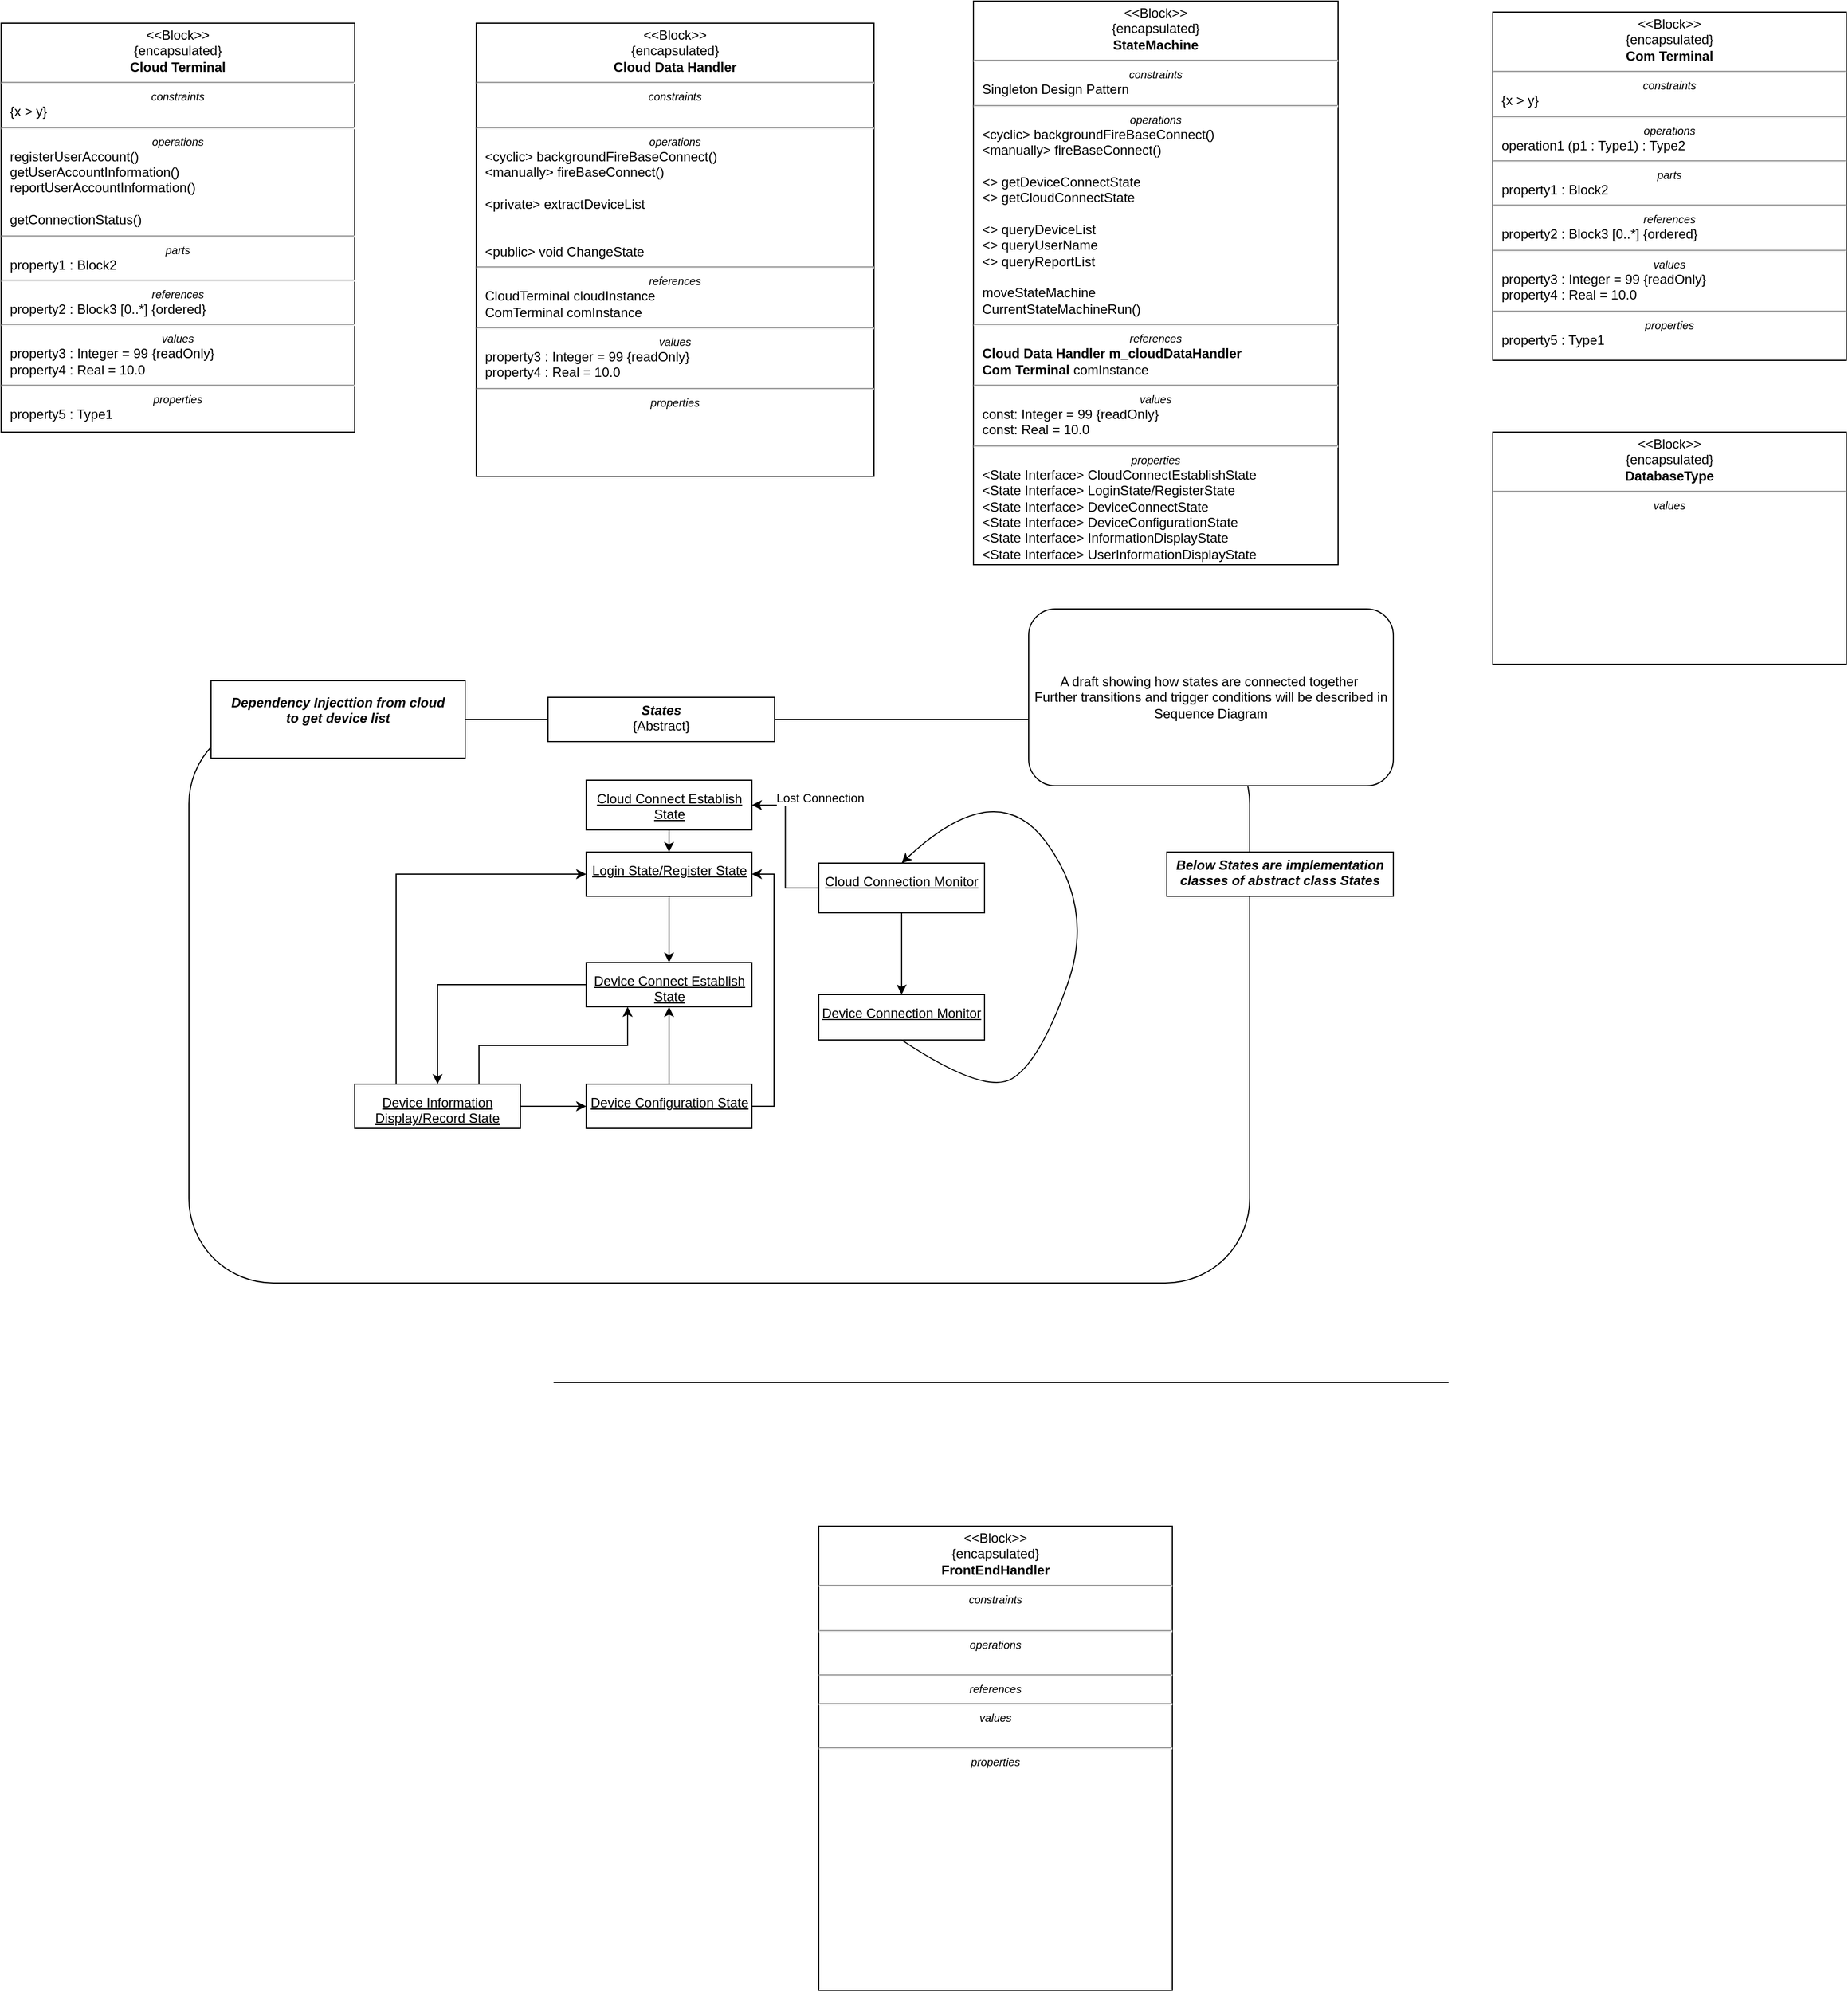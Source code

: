 <mxfile version="24.4.9" type="device">
  <diagram name="Page-1" id="929967ad-93f9-6ef4-fab6-5d389245f69c">
    <mxGraphModel dx="2755.5" dy="617" grid="1" gridSize="10" guides="1" tooltips="1" connect="1" arrows="1" fold="1" page="1" pageScale="1.5" pageWidth="1169" pageHeight="826" background="none" math="0" shadow="0">
      <root>
        <mxCell id="0" style=";html=1;" />
        <mxCell id="1" style=";html=1;" parent="0" />
        <mxCell id="WWyOET2cAqLufUmVulRi-1" value="&lt;p style=&quot;margin:0px;margin-top:4px;text-align:center;&quot;&gt;&amp;lt;&amp;lt;Block&amp;gt;&amp;gt;&lt;br&gt;{encapsulated}&lt;br&gt;&lt;b&gt;StateMachine&lt;/b&gt;&lt;/p&gt;&lt;hr&gt;&lt;p style=&quot;font-size:10px;margin:0px;text-align:center;&quot;&gt;&lt;i&gt;constraints&lt;/i&gt;&lt;/p&gt;&lt;p style=&quot;margin:0px;margin-left:8px;text-align:left;&quot;&gt;Singleton Design Pattern&lt;br&gt;&lt;/p&gt;&lt;hr&gt;&lt;p style=&quot;font-size:10px;margin:0px;text-align:center;&quot;&gt;&lt;i&gt;operations&lt;/i&gt;&lt;/p&gt;&lt;p style=&quot;margin:0px;margin-left:8px;text-align:left;&quot;&gt;&amp;lt;cyclic&amp;gt; backgroundFireBaseConnect()&lt;/p&gt;&lt;p style=&quot;margin:0px;margin-left:8px;text-align:left;&quot;&gt;&amp;lt;manually&amp;gt; fireBaseConnect()&lt;/p&gt;&lt;p style=&quot;margin:0px;margin-left:8px;text-align:left;&quot;&gt;&lt;br&gt;&lt;/p&gt;&lt;p style=&quot;margin:0px;margin-left:8px;text-align:left;&quot;&gt;&amp;lt;&amp;gt; getDeviceConnectState&lt;/p&gt;&lt;p style=&quot;margin:0px;margin-left:8px;text-align:left;&quot;&gt;&amp;lt;&amp;gt; getCloudConnectState&lt;/p&gt;&lt;p style=&quot;margin:0px;margin-left:8px;text-align:left;&quot;&gt;&lt;br&gt;&lt;/p&gt;&lt;p style=&quot;margin: 0px 0px 0px 8px;&quot;&gt;&amp;lt;&amp;gt; queryDeviceList&amp;nbsp;&lt;/p&gt;&lt;p style=&quot;margin: 0px 0px 0px 8px;&quot;&gt;&amp;lt;&amp;gt; queryUserName&amp;nbsp;&lt;/p&gt;&lt;p style=&quot;margin: 0px 0px 0px 8px;&quot;&gt;&amp;lt;&amp;gt; queryReportList&lt;/p&gt;&lt;p style=&quot;margin: 0px 0px 0px 8px;&quot;&gt;&lt;br&gt;&lt;/p&gt;&lt;p style=&quot;margin:0px;margin-left:8px;text-align:left;&quot;&gt;&lt;span style=&quot;background-color: initial;&quot;&gt;moveStateMachine&lt;/span&gt;&lt;br&gt;&lt;/p&gt;&lt;p style=&quot;margin:0px;margin-left:8px;text-align:left;&quot;&gt;&lt;span style=&quot;background-color: initial;&quot;&gt;CurrentS&lt;/span&gt;tateMachineRun()&lt;/p&gt;&lt;hr&gt;&lt;p style=&quot;font-size:10px;margin:0px;text-align:center;&quot;&gt;&lt;/p&gt;&lt;p style=&quot;font-size:10px;margin:0px;text-align:center;&quot;&gt;&lt;i&gt;references&lt;/i&gt;&lt;/p&gt;&lt;p style=&quot;margin:0px;margin-left:8px;text-align:left;&quot;&gt;&lt;b style=&quot;background-color: initial; text-align: center;&quot;&gt;Cloud Data Handler m_cloudDataHandler&lt;/b&gt;&lt;/p&gt;&lt;p style=&quot;margin: 0px 0px 0px 8px;&quot;&gt;&lt;span style=&quot;background-color: initial;&quot;&gt;&lt;b&gt;Com Terminal &lt;/b&gt;comInstance&lt;/span&gt;&lt;br&gt;&lt;/p&gt;&lt;hr&gt;&lt;p style=&quot;font-size:10px;margin:0px;text-align:center;&quot;&gt;&lt;i&gt;values&lt;/i&gt;&lt;/p&gt;&lt;p style=&quot;margin:0px;margin-left:8px;text-align:left;&quot;&gt;const: Integer = 99 {readOnly}&lt;br&gt;const: Real = 10.0&lt;/p&gt;&lt;hr&gt;&lt;p style=&quot;font-size:10px;margin:0px;text-align:center;&quot;&gt;&lt;i&gt;properties&lt;/i&gt;&lt;/p&gt;&lt;p style=&quot;margin: 0px 0px 0px 8px;&quot;&gt;&amp;lt;State Interface&amp;gt; CloudConnectEstablishState&amp;nbsp;&lt;/p&gt;&lt;p style=&quot;margin: 0px 0px 0px 8px;&quot;&gt;&amp;lt;State Interface&amp;gt; LoginState/RegisterState&amp;nbsp;&lt;/p&gt;&lt;p style=&quot;margin: 0px 0px 0px 8px;&quot;&gt;&amp;lt;State Interface&amp;gt; DeviceConnectState&lt;/p&gt;&lt;p style=&quot;margin: 0px 0px 0px 8px;&quot;&gt;&amp;lt;State Interface&amp;gt; DeviceConfigurationState&lt;/p&gt;&lt;p style=&quot;margin: 0px 0px 0px 8px;&quot;&gt;&amp;lt;State Interface&amp;gt; InformationDisplayState&amp;nbsp;&lt;/p&gt;&lt;p style=&quot;margin: 0px 0px 0px 8px;&quot;&gt;&amp;lt;State Interface&amp;gt; UserInformationDisplayState&lt;/p&gt;" style="shape=rect;html=1;overflow=fill;verticalAlign=top;align=left;whiteSpace=wrap;" parent="1" vertex="1">
          <mxGeometry x="490" y="350" width="330" height="510" as="geometry" />
        </mxCell>
        <mxCell id="WWyOET2cAqLufUmVulRi-11" value="&lt;p style=&quot;margin:0px;margin-top:4px;text-align:center;&quot;&gt;&amp;lt;&amp;lt;Block&amp;gt;&amp;gt;&lt;br&gt;{encapsulated}&lt;br&gt;&lt;b&gt;Com Terminal&lt;/b&gt;&lt;/p&gt;&lt;hr&gt;&lt;p style=&quot;font-size:10px;margin:0px;text-align:center;&quot;&gt;&lt;i&gt;constraints&lt;/i&gt;&lt;/p&gt;&lt;p style=&quot;margin:0px;margin-left:8px;text-align:left;&quot;&gt;{x &amp;gt; y}&lt;/p&gt;&lt;hr&gt;&lt;p style=&quot;font-size:10px;margin:0px;text-align:center;&quot;&gt;&lt;i&gt;operations&lt;/i&gt;&lt;/p&gt;&lt;p style=&quot;margin:0px;margin-left:8px;text-align:left;&quot;&gt;operation1 (p1 : Type1) : Type2&lt;/p&gt;&lt;hr&gt;&lt;p style=&quot;font-size:10px;margin:0px;text-align:center;&quot;&gt;&lt;i&gt;parts&lt;/i&gt;&lt;/p&gt;&lt;p style=&quot;margin:0px;margin-left:8px;text-align:left;&quot;&gt;property1 : Block2&lt;/p&gt;&lt;hr&gt;&lt;p style=&quot;font-size:10px;margin:0px;text-align:center;&quot;&gt;&lt;i&gt;references&lt;/i&gt;&lt;/p&gt;&lt;p style=&quot;margin:0px;margin-left:8px;text-align:left;&quot;&gt;property2 : Block3 [0..*] {ordered}&lt;/p&gt;&lt;hr&gt;&lt;p style=&quot;font-size:10px;margin:0px;text-align:center;&quot;&gt;&lt;i&gt;values&lt;/i&gt;&lt;/p&gt;&lt;p style=&quot;margin:0px;margin-left:8px;text-align:left;&quot;&gt;property3 : Integer = 99 {readOnly}&lt;br&gt;property4 : Real = 10.0&lt;/p&gt;&lt;hr&gt;&lt;p style=&quot;font-size:10px;margin:0px;text-align:center;&quot;&gt;&lt;i&gt;properties&lt;/i&gt;&lt;/p&gt;&lt;p style=&quot;margin:0px;margin-left:8px;text-align:left;&quot;&gt;property5 : Type1&lt;/p&gt;" style="shape=rect;html=1;overflow=fill;verticalAlign=top;align=left;whiteSpace=wrap;" parent="1" vertex="1">
          <mxGeometry x="960" y="360" width="320" height="315" as="geometry" />
        </mxCell>
        <mxCell id="WWyOET2cAqLufUmVulRi-12" value="&lt;p style=&quot;margin:0px;margin-top:4px;text-align:center;&quot;&gt;&amp;lt;&amp;lt;Block&amp;gt;&amp;gt;&lt;br&gt;{encapsulated}&lt;br&gt;&lt;b&gt;Cloud Terminal&lt;/b&gt;&lt;/p&gt;&lt;hr&gt;&lt;p style=&quot;font-size:10px;margin:0px;text-align:center;&quot;&gt;&lt;i&gt;constraints&lt;/i&gt;&lt;/p&gt;&lt;p style=&quot;margin:0px;margin-left:8px;text-align:left;&quot;&gt;{x &amp;gt; y}&lt;/p&gt;&lt;hr&gt;&lt;p style=&quot;font-size:10px;margin:0px;text-align:center;&quot;&gt;&lt;i&gt;operations&lt;/i&gt;&lt;/p&gt;&lt;p style=&quot;margin: 0px 0px 0px 8px;&quot;&gt;registerUserAccount()&lt;/p&gt;&lt;p style=&quot;margin: 0px 0px 0px 8px;&quot;&gt;getUserAccountInformation()&lt;/p&gt;&lt;p style=&quot;margin: 0px 0px 0px 8px;&quot;&gt;reportUserAccountInformation()&lt;/p&gt;&lt;p style=&quot;margin: 0px 0px 0px 8px;&quot;&gt;&lt;br&gt;&lt;/p&gt;&lt;p style=&quot;margin: 0px 0px 0px 8px;&quot;&gt;getConnectionStatus()&lt;/p&gt;&lt;hr&gt;&lt;p style=&quot;font-size:10px;margin:0px;text-align:center;&quot;&gt;&lt;i&gt;parts&lt;/i&gt;&lt;/p&gt;&lt;p style=&quot;margin:0px;margin-left:8px;text-align:left;&quot;&gt;property1 : Block2&lt;/p&gt;&lt;hr&gt;&lt;p style=&quot;font-size:10px;margin:0px;text-align:center;&quot;&gt;&lt;i&gt;references&lt;/i&gt;&lt;/p&gt;&lt;p style=&quot;margin:0px;margin-left:8px;text-align:left;&quot;&gt;property2 : Block3 [0..*] {ordered}&lt;/p&gt;&lt;hr&gt;&lt;p style=&quot;font-size:10px;margin:0px;text-align:center;&quot;&gt;&lt;i&gt;values&lt;/i&gt;&lt;/p&gt;&lt;p style=&quot;margin:0px;margin-left:8px;text-align:left;&quot;&gt;property3 : Integer = 99 {readOnly}&lt;br&gt;property4 : Real = 10.0&lt;/p&gt;&lt;hr&gt;&lt;p style=&quot;font-size:10px;margin:0px;text-align:center;&quot;&gt;&lt;i&gt;properties&lt;/i&gt;&lt;/p&gt;&lt;p style=&quot;margin:0px;margin-left:8px;text-align:left;&quot;&gt;property5 : Type1&lt;/p&gt;" style="shape=rect;html=1;overflow=fill;verticalAlign=top;align=left;whiteSpace=wrap;" parent="1" vertex="1">
          <mxGeometry x="-390" y="370" width="320" height="370" as="geometry" />
        </mxCell>
        <mxCell id="WWyOET2cAqLufUmVulRi-14" value="&lt;p style=&quot;margin:0px;margin-top:4px;text-align:center;&quot;&gt;&amp;lt;&amp;lt;Block&amp;gt;&amp;gt;&lt;br&gt;{encapsulated}&lt;br&gt;&lt;b&gt;Cloud Data Handler&lt;/b&gt;&lt;/p&gt;&lt;hr&gt;&lt;p style=&quot;font-size:10px;margin:0px;text-align:center;&quot;&gt;&lt;i&gt;constraints&lt;/i&gt;&lt;/p&gt;&lt;p style=&quot;margin:0px;margin-left:8px;text-align:left;&quot;&gt;&lt;br&gt;&lt;/p&gt;&lt;hr&gt;&lt;p style=&quot;font-size:10px;margin:0px;text-align:center;&quot;&gt;&lt;i&gt;operations&lt;/i&gt;&lt;/p&gt;&lt;p style=&quot;margin:0px;margin-left:8px;text-align:left;&quot;&gt;&amp;lt;cyclic&amp;gt; backgroundFireBaseConnect()&lt;/p&gt;&lt;p style=&quot;margin:0px;margin-left:8px;text-align:left;&quot;&gt;&amp;lt;manually&amp;gt; fireBaseConnect()&lt;/p&gt;&lt;p style=&quot;margin:0px;margin-left:8px;text-align:left;&quot;&gt;&lt;br&gt;&lt;/p&gt;&lt;p style=&quot;margin:0px;margin-left:8px;text-align:left;&quot;&gt;&amp;lt;private&amp;gt; extractDeviceList&lt;/p&gt;&lt;p style=&quot;margin:0px;margin-left:8px;text-align:left;&quot;&gt;&lt;br&gt;&lt;/p&gt;&lt;p style=&quot;margin:0px;margin-left:8px;text-align:left;&quot;&gt;&lt;br&gt;&lt;/p&gt;&lt;p style=&quot;margin:0px;margin-left:8px;text-align:left;&quot;&gt;&amp;lt;public&amp;gt; void ChangeState&amp;nbsp;&lt;/p&gt;&lt;hr&gt;&lt;p style=&quot;font-size:10px;margin:0px;text-align:center;&quot;&gt;&lt;i&gt;references&lt;/i&gt;&lt;/p&gt;&lt;p style=&quot;margin:0px;margin-left:8px;text-align:left;&quot;&gt;CloudTerminal cloudInstance&lt;/p&gt;&lt;p style=&quot;margin:0px;margin-left:8px;text-align:left;&quot;&gt;ComTerminal comInstance&lt;/p&gt;&lt;hr&gt;&lt;p style=&quot;font-size:10px;margin:0px;text-align:center;&quot;&gt;&lt;i&gt;values&lt;/i&gt;&lt;/p&gt;&lt;p style=&quot;margin:0px;margin-left:8px;text-align:left;&quot;&gt;property3 : Integer = 99 {readOnly}&lt;br&gt;property4 : Real = 10.0&lt;/p&gt;&lt;hr&gt;&lt;p style=&quot;font-size:10px;margin:0px;text-align:center;&quot;&gt;&lt;i&gt;properties&lt;/i&gt;&lt;/p&gt;&lt;p style=&quot;font-size:10px;margin:0px;text-align:center;&quot;&gt;&lt;i&gt;&lt;br&gt;&lt;/i&gt;&lt;/p&gt;&lt;p style=&quot;margin: 0px 0px 0px 8px;&quot;&gt;&lt;br&gt;&lt;/p&gt;" style="shape=rect;html=1;overflow=fill;verticalAlign=top;align=left;whiteSpace=wrap;" parent="1" vertex="1">
          <mxGeometry x="40" y="370" width="360" height="410" as="geometry" />
        </mxCell>
        <mxCell id="WWyOET2cAqLufUmVulRi-17" value="&lt;p style=&quot;margin:0px;margin-top:4px;text-align:center;&quot;&gt;&amp;lt;&amp;lt;Block&amp;gt;&amp;gt;&lt;br&gt;{encapsulated}&lt;br&gt;&lt;b&gt;DatabaseType&lt;/b&gt;&lt;/p&gt;&lt;hr&gt;&lt;p style=&quot;font-size:10px;margin:0px;text-align:center;&quot;&gt;&lt;/p&gt;&lt;p style=&quot;font-size:10px;margin:0px;text-align:center;&quot;&gt;&lt;/p&gt;&lt;p style=&quot;font-size:10px;margin:0px;text-align:center;&quot;&gt;&lt;i&gt;values&lt;/i&gt;&lt;/p&gt;&lt;p style=&quot;margin:0px;margin-left:8px;text-align:left;&quot;&gt;&lt;br&gt;&lt;br&gt;&lt;/p&gt;" style="shape=rect;html=1;overflow=fill;verticalAlign=top;align=left;whiteSpace=wrap;" parent="1" vertex="1">
          <mxGeometry x="960" y="740" width="320" height="210" as="geometry" />
        </mxCell>
        <mxCell id="cf7ItWudpqYo1V44HqXC-1" value="" style="endArrow=none;html=1;rounded=0;" parent="1" edge="1">
          <mxGeometry width="50" height="50" relative="1" as="geometry">
            <mxPoint x="110" y="1600" as="sourcePoint" />
            <mxPoint x="920" y="1600" as="targetPoint" />
          </mxGeometry>
        </mxCell>
        <mxCell id="cf7ItWudpqYo1V44HqXC-2" value="&lt;p style=&quot;margin:0px;margin-top:4px;text-align:center;&quot;&gt;&amp;lt;&amp;lt;Block&amp;gt;&amp;gt;&lt;br&gt;{encapsulated}&lt;br&gt;&lt;b&gt;FrontEndHandler&lt;/b&gt;&lt;/p&gt;&lt;hr&gt;&lt;p style=&quot;font-size:10px;margin:0px;text-align:center;&quot;&gt;&lt;i&gt;constraints&lt;/i&gt;&lt;/p&gt;&lt;p style=&quot;margin:0px;margin-left:8px;text-align:left;&quot;&gt;&lt;br&gt;&lt;/p&gt;&lt;hr&gt;&lt;p style=&quot;font-size:10px;margin:0px;text-align:center;&quot;&gt;&lt;i&gt;operations&lt;/i&gt;&lt;/p&gt;&lt;p style=&quot;margin:0px;margin-left:8px;text-align:left;&quot;&gt;&lt;br&gt;&lt;/p&gt;&lt;hr&gt;&lt;p style=&quot;font-size:10px;margin:0px;text-align:center;&quot;&gt;&lt;/p&gt;&lt;p style=&quot;font-size:10px;margin:0px;text-align:center;&quot;&gt;&lt;i&gt;references&lt;br&gt;&lt;/i&gt;&lt;/p&gt;&lt;hr&gt;&lt;p style=&quot;font-size:10px;margin:0px;text-align:center;&quot;&gt;&lt;i&gt;values&lt;/i&gt;&lt;/p&gt;&lt;p style=&quot;margin:0px;margin-left:8px;text-align:left;&quot;&gt;&lt;br&gt;&lt;/p&gt;&lt;hr&gt;&lt;p style=&quot;font-size:10px;margin:0px;text-align:center;&quot;&gt;&lt;i&gt;properties&lt;/i&gt;&lt;/p&gt;&lt;p style=&quot;margin:0px;margin-left:8px;text-align:left;&quot;&gt;&lt;br&gt;&lt;/p&gt;" style="shape=rect;html=1;overflow=fill;verticalAlign=top;align=left;whiteSpace=wrap;" parent="1" vertex="1">
          <mxGeometry x="350" y="1730" width="320" height="420" as="geometry" />
        </mxCell>
        <mxCell id="d9eAAoZPg5ZRDzyOPnz4-4" style="edgeStyle=orthogonalEdgeStyle;rounded=0;orthogonalLoop=1;jettySize=auto;html=1;exitX=0.5;exitY=1;exitDx=0;exitDy=0;" parent="1" source="WWyOET2cAqLufUmVulRi-17" target="WWyOET2cAqLufUmVulRi-17" edge="1">
          <mxGeometry relative="1" as="geometry" />
        </mxCell>
        <mxCell id="d9eAAoZPg5ZRDzyOPnz4-25" value="" style="group" parent="1" vertex="1" connectable="0">
          <mxGeometry x="-220" y="900" width="1090" height="610" as="geometry" />
        </mxCell>
        <mxCell id="d9eAAoZPg5ZRDzyOPnz4-9" value="Text" style="text;html=1;align=center;verticalAlign=middle;whiteSpace=wrap;rounded=0;" parent="d9eAAoZPg5ZRDzyOPnz4-25" vertex="1">
          <mxGeometry x="440" y="200" width="60" height="30" as="geometry" />
        </mxCell>
        <mxCell id="d9eAAoZPg5ZRDzyOPnz4-5" value="" style="rounded=1;whiteSpace=wrap;html=1;" parent="d9eAAoZPg5ZRDzyOPnz4-25" vertex="1">
          <mxGeometry y="100" width="960" height="510" as="geometry" />
        </mxCell>
        <mxCell id="WWyOET2cAqLufUmVulRi-2" value="&lt;p style=&quot;margin:5px;&quot;&gt;&lt;b&gt;&lt;i&gt;States&lt;/i&gt;&lt;/b&gt;&lt;br&gt;{Abstract}&lt;/p&gt;" style="shape=rect;html=1;overflow=fill;whiteSpace=wrap;align=center;" parent="d9eAAoZPg5ZRDzyOPnz4-25" vertex="1">
          <mxGeometry x="325" y="80" width="205" height="40" as="geometry" />
        </mxCell>
        <mxCell id="WWyOET2cAqLufUmVulRi-18" style="edgeStyle=orthogonalEdgeStyle;rounded=0;orthogonalLoop=1;jettySize=auto;html=1;exitX=0.5;exitY=1;exitDx=0;exitDy=0;" parent="d9eAAoZPg5ZRDzyOPnz4-25" source="WWyOET2cAqLufUmVulRi-2" target="WWyOET2cAqLufUmVulRi-2" edge="1">
          <mxGeometry relative="1" as="geometry" />
        </mxCell>
        <mxCell id="WWyOET2cAqLufUmVulRi-3" value="&lt;p style=&quot;margin:0px;margin-top:10px;text-align:center;text-decoration:underline;&quot;&gt;Login State/Register State&lt;/p&gt;" style="shape=rect;html=1;overflow=fill;whiteSpace=wrap;" parent="d9eAAoZPg5ZRDzyOPnz4-25" vertex="1">
          <mxGeometry x="359.5" y="220" width="150" height="40" as="geometry" />
        </mxCell>
        <mxCell id="WWyOET2cAqLufUmVulRi-4" value="&lt;p style=&quot;margin:13px;&quot;&gt;&lt;b&gt;&lt;i&gt;Dependency Injecttion from cloud to get device list&lt;/i&gt;&lt;/b&gt;&lt;/p&gt;" style="shape=rect;html=1;overflow=fill;whiteSpace=wrap;align=center;" parent="d9eAAoZPg5ZRDzyOPnz4-25" vertex="1">
          <mxGeometry x="20" y="65" width="230" height="70" as="geometry" />
        </mxCell>
        <mxCell id="d9eAAoZPg5ZRDzyOPnz4-12" value="" style="edgeStyle=orthogonalEdgeStyle;rounded=0;orthogonalLoop=1;jettySize=auto;html=1;" parent="d9eAAoZPg5ZRDzyOPnz4-25" source="WWyOET2cAqLufUmVulRi-8" target="WWyOET2cAqLufUmVulRi-6" edge="1">
          <mxGeometry relative="1" as="geometry" />
        </mxCell>
        <mxCell id="WWyOET2cAqLufUmVulRi-8" value="&lt;p style=&quot;margin:0px;margin-top:10px;text-align:center;text-decoration:underline;&quot;&gt;Device Connect Establish State&lt;/p&gt;" style="shape=rect;html=1;overflow=fill;whiteSpace=wrap;" parent="d9eAAoZPg5ZRDzyOPnz4-25" vertex="1">
          <mxGeometry x="359.5" y="320" width="150" height="40" as="geometry" />
        </mxCell>
        <mxCell id="d9eAAoZPg5ZRDzyOPnz4-13" value="" style="edgeStyle=orthogonalEdgeStyle;rounded=0;orthogonalLoop=1;jettySize=auto;html=1;" parent="d9eAAoZPg5ZRDzyOPnz4-25" source="WWyOET2cAqLufUmVulRi-6" target="WWyOET2cAqLufUmVulRi-7" edge="1">
          <mxGeometry relative="1" as="geometry" />
        </mxCell>
        <mxCell id="d9eAAoZPg5ZRDzyOPnz4-14" style="edgeStyle=orthogonalEdgeStyle;rounded=0;orthogonalLoop=1;jettySize=auto;html=1;exitX=0.75;exitY=0;exitDx=0;exitDy=0;entryX=0.25;entryY=1;entryDx=0;entryDy=0;" parent="d9eAAoZPg5ZRDzyOPnz4-25" source="WWyOET2cAqLufUmVulRi-6" target="WWyOET2cAqLufUmVulRi-8" edge="1">
          <mxGeometry relative="1" as="geometry" />
        </mxCell>
        <mxCell id="d9eAAoZPg5ZRDzyOPnz4-28" style="edgeStyle=orthogonalEdgeStyle;rounded=0;orthogonalLoop=1;jettySize=auto;html=1;exitX=0.25;exitY=0;exitDx=0;exitDy=0;entryX=0;entryY=0.5;entryDx=0;entryDy=0;" parent="d9eAAoZPg5ZRDzyOPnz4-25" source="WWyOET2cAqLufUmVulRi-6" target="WWyOET2cAqLufUmVulRi-3" edge="1">
          <mxGeometry relative="1" as="geometry" />
        </mxCell>
        <mxCell id="WWyOET2cAqLufUmVulRi-6" value="&lt;p style=&quot;margin:0px;margin-top:10px;text-align:center;text-decoration:underline;&quot;&gt;Device Information Display/Record State&lt;/p&gt;" style="shape=rect;html=1;overflow=fill;whiteSpace=wrap;" parent="d9eAAoZPg5ZRDzyOPnz4-25" vertex="1">
          <mxGeometry x="150" y="430" width="150" height="40" as="geometry" />
        </mxCell>
        <mxCell id="d9eAAoZPg5ZRDzyOPnz4-16" value="" style="edgeStyle=orthogonalEdgeStyle;rounded=0;orthogonalLoop=1;jettySize=auto;html=1;" parent="d9eAAoZPg5ZRDzyOPnz4-25" source="WWyOET2cAqLufUmVulRi-7" target="WWyOET2cAqLufUmVulRi-8" edge="1">
          <mxGeometry relative="1" as="geometry" />
        </mxCell>
        <mxCell id="d9eAAoZPg5ZRDzyOPnz4-29" style="edgeStyle=orthogonalEdgeStyle;rounded=0;orthogonalLoop=1;jettySize=auto;html=1;exitX=1;exitY=0.5;exitDx=0;exitDy=0;entryX=1;entryY=0.5;entryDx=0;entryDy=0;" parent="d9eAAoZPg5ZRDzyOPnz4-25" source="WWyOET2cAqLufUmVulRi-7" target="WWyOET2cAqLufUmVulRi-3" edge="1">
          <mxGeometry relative="1" as="geometry" />
        </mxCell>
        <mxCell id="WWyOET2cAqLufUmVulRi-7" value="&lt;p style=&quot;margin:0px;margin-top:10px;text-align:center;text-decoration:underline;&quot;&gt;Device Configuration State&lt;/p&gt;&lt;p style=&quot;margin:0px;margin-top:10px;text-align:center;text-decoration:underline;&quot;&gt;&lt;br&gt;&lt;/p&gt;" style="shape=rect;html=1;overflow=fill;whiteSpace=wrap;" parent="d9eAAoZPg5ZRDzyOPnz4-25" vertex="1">
          <mxGeometry x="359.5" y="430" width="150" height="40" as="geometry" />
        </mxCell>
        <mxCell id="d9eAAoZPg5ZRDzyOPnz4-17" value="" style="edgeStyle=orthogonalEdgeStyle;rounded=0;orthogonalLoop=1;jettySize=auto;html=1;" parent="d9eAAoZPg5ZRDzyOPnz4-25" source="WWyOET2cAqLufUmVulRi-10" target="WWyOET2cAqLufUmVulRi-3" edge="1">
          <mxGeometry relative="1" as="geometry" />
        </mxCell>
        <mxCell id="WWyOET2cAqLufUmVulRi-10" value="&lt;p style=&quot;margin:0px;margin-top:10px;text-align:center;text-decoration:underline;&quot;&gt;Cloud Connect Establish State&lt;/p&gt;" style="shape=rect;html=1;overflow=fill;whiteSpace=wrap;" parent="d9eAAoZPg5ZRDzyOPnz4-25" vertex="1">
          <mxGeometry x="359.5" y="155" width="150" height="45" as="geometry" />
        </mxCell>
        <mxCell id="d9eAAoZPg5ZRDzyOPnz4-10" value="" style="endArrow=classic;html=1;rounded=0;entryX=0.5;entryY=0;entryDx=0;entryDy=0;exitX=0.5;exitY=1;exitDx=0;exitDy=0;" parent="d9eAAoZPg5ZRDzyOPnz4-25" source="WWyOET2cAqLufUmVulRi-3" target="WWyOET2cAqLufUmVulRi-8" edge="1">
          <mxGeometry width="50" height="50" relative="1" as="geometry">
            <mxPoint x="450" y="240" as="sourcePoint" />
            <mxPoint x="500" y="190" as="targetPoint" />
          </mxGeometry>
        </mxCell>
        <mxCell id="d9eAAoZPg5ZRDzyOPnz4-21" value="" style="edgeStyle=orthogonalEdgeStyle;rounded=0;orthogonalLoop=1;jettySize=auto;html=1;" parent="d9eAAoZPg5ZRDzyOPnz4-25" source="d9eAAoZPg5ZRDzyOPnz4-18" target="d9eAAoZPg5ZRDzyOPnz4-19" edge="1">
          <mxGeometry relative="1" as="geometry" />
        </mxCell>
        <mxCell id="d9eAAoZPg5ZRDzyOPnz4-27" style="edgeStyle=orthogonalEdgeStyle;rounded=0;orthogonalLoop=1;jettySize=auto;html=1;exitX=0;exitY=0.5;exitDx=0;exitDy=0;entryX=1;entryY=0.5;entryDx=0;entryDy=0;" parent="d9eAAoZPg5ZRDzyOPnz4-25" source="d9eAAoZPg5ZRDzyOPnz4-18" target="WWyOET2cAqLufUmVulRi-10" edge="1">
          <mxGeometry relative="1" as="geometry" />
        </mxCell>
        <mxCell id="d9eAAoZPg5ZRDzyOPnz4-18" value="&lt;p style=&quot;margin:0px;margin-top:10px;text-align:center;text-decoration:underline;&quot;&gt;Cloud Connection Monitor&lt;/p&gt;" style="shape=rect;html=1;overflow=fill;whiteSpace=wrap;" parent="d9eAAoZPg5ZRDzyOPnz4-25" vertex="1">
          <mxGeometry x="570" y="230" width="150" height="45" as="geometry" />
        </mxCell>
        <mxCell id="d9eAAoZPg5ZRDzyOPnz4-19" value="&lt;p style=&quot;margin:0px;margin-top:10px;text-align:center;text-decoration:underline;&quot;&gt;Device Connection Monitor&lt;/p&gt;" style="shape=rect;html=1;overflow=fill;whiteSpace=wrap;" parent="d9eAAoZPg5ZRDzyOPnz4-25" vertex="1">
          <mxGeometry x="570" y="349" width="150" height="41" as="geometry" />
        </mxCell>
        <mxCell id="d9eAAoZPg5ZRDzyOPnz4-8" value="A draft showing how states are connected together&amp;nbsp;&lt;div&gt;Further transitions and trigger conditions will be described in Sequence Diagram&lt;/div&gt;" style="rounded=1;whiteSpace=wrap;html=1;" parent="d9eAAoZPg5ZRDzyOPnz4-25" vertex="1">
          <mxGeometry x="760" width="330" height="160" as="geometry" />
        </mxCell>
        <mxCell id="d9eAAoZPg5ZRDzyOPnz4-22" value="" style="curved=1;endArrow=classic;html=1;rounded=0;exitX=0.5;exitY=1;exitDx=0;exitDy=0;entryX=0.5;entryY=0;entryDx=0;entryDy=0;" parent="d9eAAoZPg5ZRDzyOPnz4-25" source="d9eAAoZPg5ZRDzyOPnz4-19" target="d9eAAoZPg5ZRDzyOPnz4-18" edge="1">
          <mxGeometry width="50" height="50" relative="1" as="geometry">
            <mxPoint x="660" y="380" as="sourcePoint" />
            <mxPoint x="710" y="330" as="targetPoint" />
            <Array as="points">
              <mxPoint x="720" y="440" />
              <mxPoint x="770" y="410" />
              <mxPoint x="820" y="270" />
              <mxPoint x="730" y="150" />
            </Array>
          </mxGeometry>
        </mxCell>
        <mxCell id="d9eAAoZPg5ZRDzyOPnz4-23" value="Lost Connection" style="edgeLabel;html=1;align=center;verticalAlign=middle;resizable=0;points=[];" parent="d9eAAoZPg5ZRDzyOPnz4-22" vertex="1" connectable="0">
          <mxGeometry x="-0.715" y="-1" relative="1" as="geometry">
            <mxPoint x="-141" y="-265" as="offset" />
          </mxGeometry>
        </mxCell>
        <mxCell id="d9eAAoZPg5ZRDzyOPnz4-24" value="&lt;p style=&quot;margin:5px;&quot;&gt;&lt;b&gt;&lt;i&gt;Below States are implementation classes of abstract class States&lt;/i&gt;&lt;/b&gt;&lt;/p&gt;" style="shape=rect;html=1;overflow=fill;whiteSpace=wrap;align=center;" parent="d9eAAoZPg5ZRDzyOPnz4-25" vertex="1">
          <mxGeometry x="885" y="220" width="205" height="40" as="geometry" />
        </mxCell>
      </root>
    </mxGraphModel>
  </diagram>
</mxfile>
